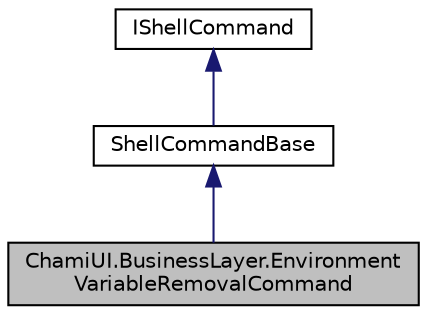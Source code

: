 digraph "ChamiUI.BusinessLayer.EnvironmentVariableRemovalCommand"
{
 // LATEX_PDF_SIZE
  edge [fontname="Helvetica",fontsize="10",labelfontname="Helvetica",labelfontsize="10"];
  node [fontname="Helvetica",fontsize="10",shape=record];
  Node1 [label="ChamiUI.BusinessLayer.Environment\lVariableRemovalCommand",height=0.2,width=0.4,color="black", fillcolor="grey75", style="filled", fontcolor="black",tooltip="Executes a shell command that removes an environment variable from the registry."];
  Node2 -> Node1 [dir="back",color="midnightblue",fontsize="10",style="solid",fontname="Helvetica"];
  Node2 [label="ShellCommandBase",height=0.2,width=0.4,color="black", fillcolor="white", style="filled",URL="$class_chami_u_i_1_1_business_layer_1_1_shell_command_base.html",tooltip="Base class that provides common protected methods for classes that implement IShellCommand."];
  Node3 -> Node2 [dir="back",color="midnightblue",fontsize="10",style="solid",fontname="Helvetica"];
  Node3 [label="IShellCommand",height=0.2,width=0.4,color="black", fillcolor="white", style="filled",URL="$interface_chami_u_i_1_1_business_layer_1_1_i_shell_command.html",tooltip="Interface for executing shell commands for use by CmdExecutorBase."];
}
